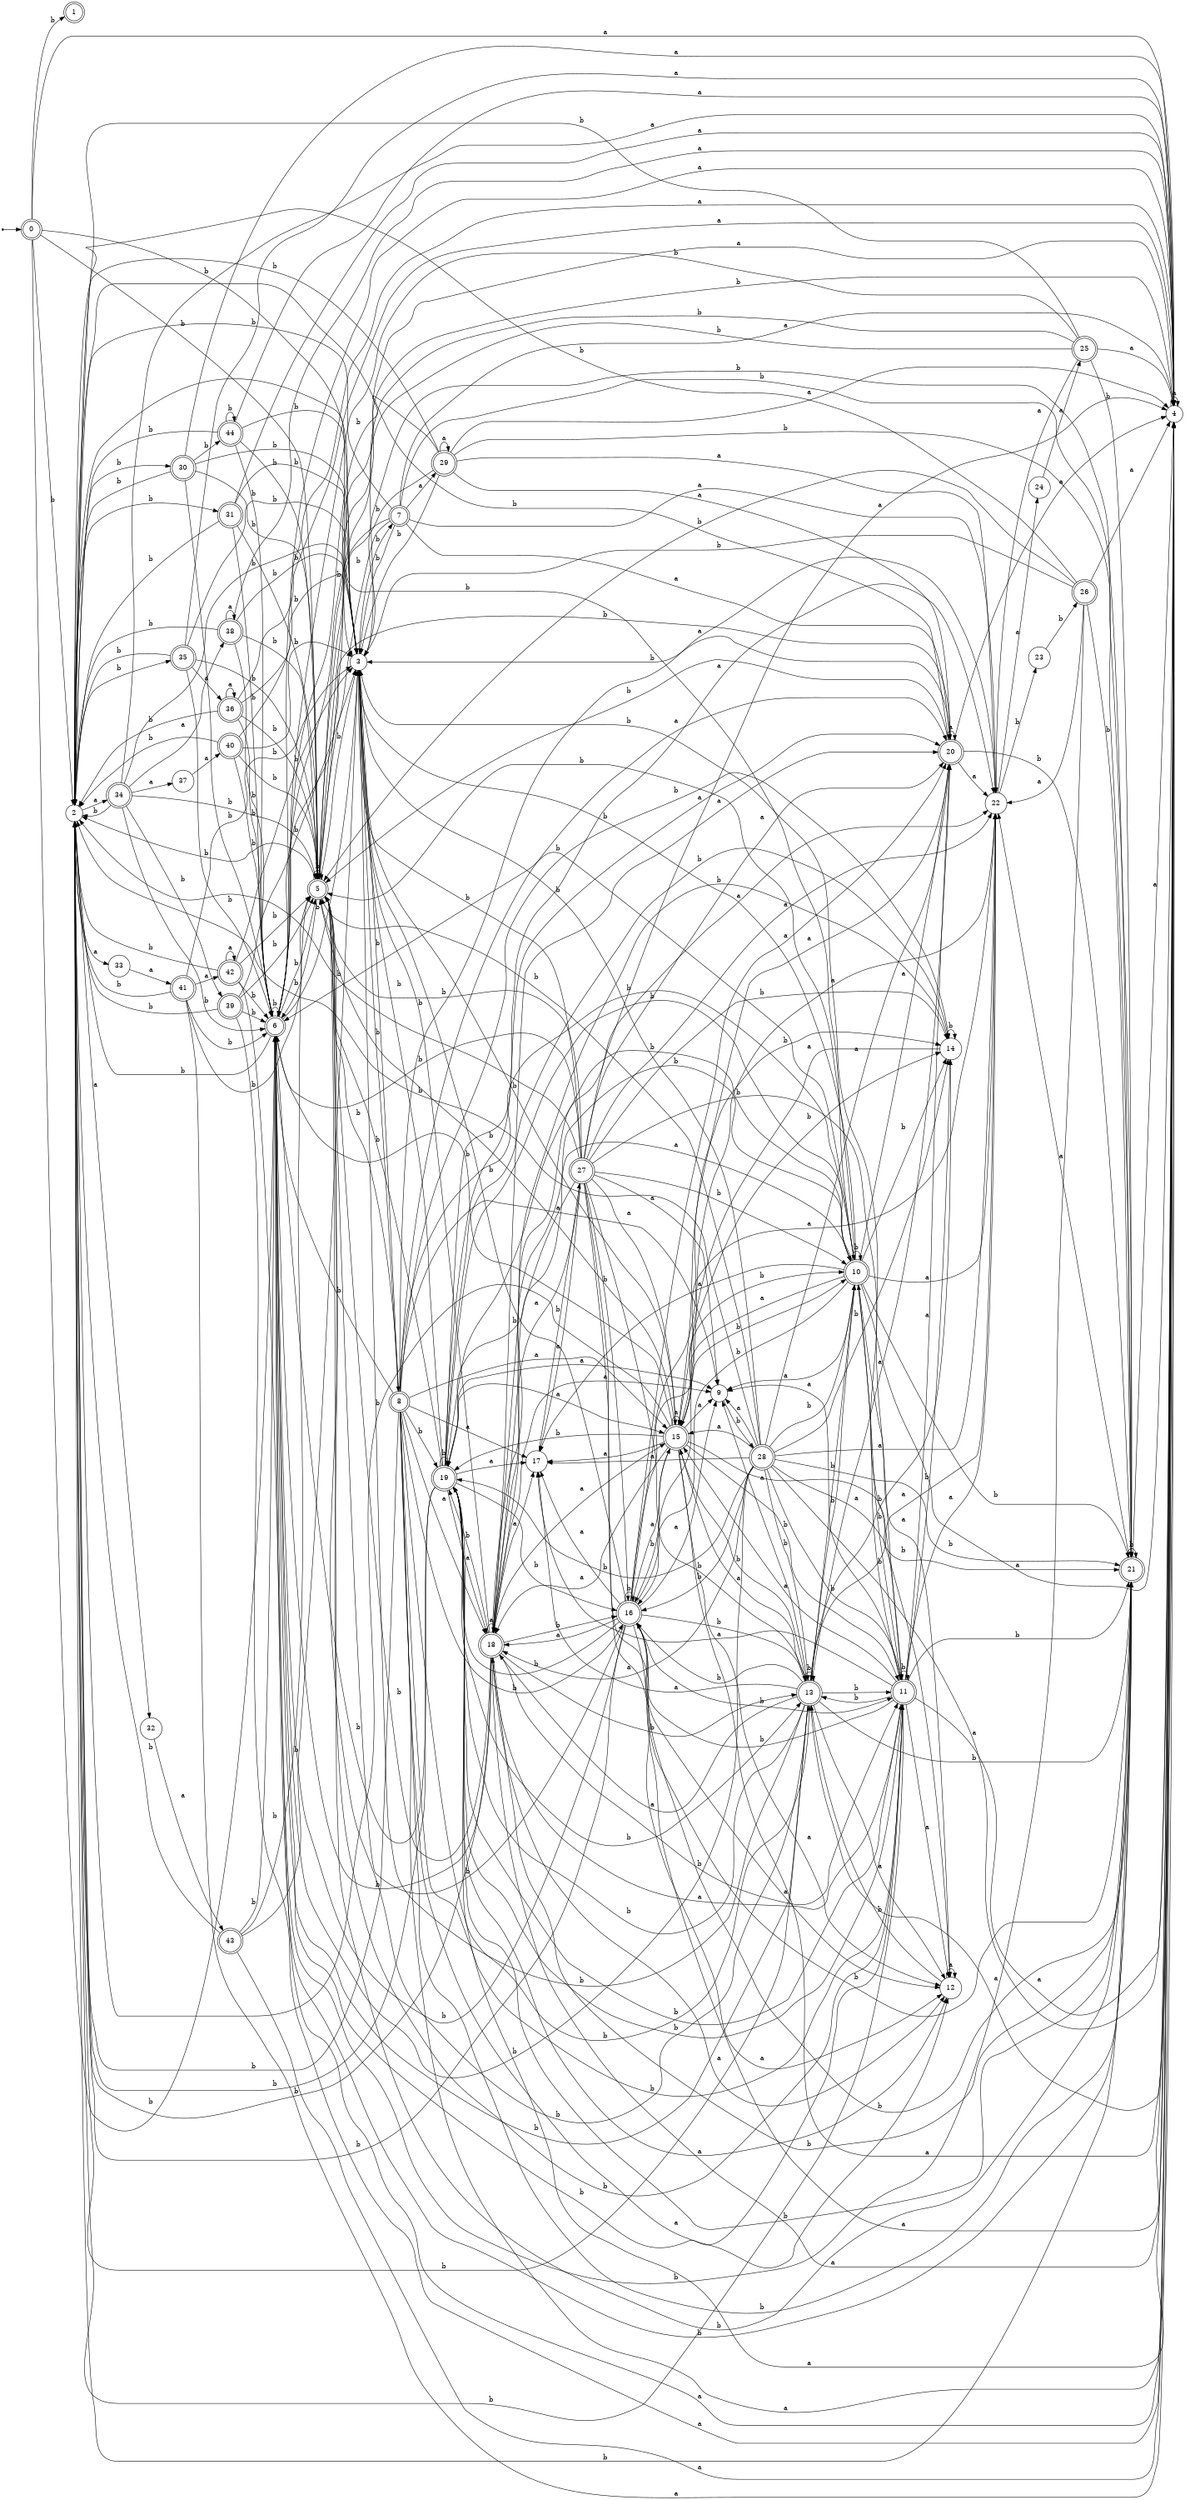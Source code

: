 digraph finite_state_machine {
rankdir=LR;
size="20,20";
node [shape = point]; "dummy0"
node [shape = doublecircle]; "0";"dummy0" -> "0";
node [shape = doublecircle]; "1";node [shape = circle]; "2";
node [shape = circle]; "3";
node [shape = circle]; "4";
node [shape = doublecircle]; "5";node [shape = doublecircle]; "6";node [shape = doublecircle]; "7";node [shape = doublecircle]; "8";node [shape = circle]; "9";
node [shape = doublecircle]; "10";node [shape = doublecircle]; "11";node [shape = circle]; "12";
node [shape = doublecircle]; "13";node [shape = circle]; "14";
node [shape = doublecircle]; "15";node [shape = doublecircle]; "16";node [shape = circle]; "17";
node [shape = doublecircle]; "18";node [shape = doublecircle]; "19";node [shape = doublecircle]; "20";node [shape = doublecircle]; "21";node [shape = circle]; "22";
node [shape = circle]; "23";
node [shape = circle]; "24";
node [shape = doublecircle]; "25";node [shape = doublecircle]; "26";node [shape = doublecircle]; "27";node [shape = doublecircle]; "28";node [shape = doublecircle]; "29";node [shape = doublecircle]; "30";node [shape = doublecircle]; "31";node [shape = circle]; "32";
node [shape = circle]; "33";
node [shape = doublecircle]; "34";node [shape = doublecircle]; "35";node [shape = doublecircle]; "36";node [shape = circle]; "37";
node [shape = doublecircle]; "38";node [shape = doublecircle]; "39";node [shape = doublecircle]; "40";node [shape = doublecircle]; "41";node [shape = doublecircle]; "42";node [shape = doublecircle]; "43";node [shape = doublecircle]; "44";"0" -> "1" [label = "b"];
 "0" -> "2" [label = "b"];
 "0" -> "3" [label = "b"];
 "0" -> "5" [label = "b"];
 "0" -> "6" [label = "b"];
 "0" -> "4" [label = "a"];
 "6" -> "2" [label = "b"];
 "6" -> "3" [label = "b"];
 "6" -> "5" [label = "b"];
 "6" -> "6" [label = "b"];
 "6" -> "4" [label = "a"];
 "5" -> "2" [label = "b"];
 "5" -> "3" [label = "b"];
 "5" -> "5" [label = "b"];
 "5" -> "6" [label = "b"];
 "5" -> "4" [label = "a"];
 "4" -> "4" [label = "a"];
 "4" -> "5" [label = "b"];
 "3" -> "8" [label = "b"];
 "3" -> "7" [label = "b"];
 "8" -> "4" [label = "a"];
 "8" -> "9" [label = "a"];
 "8" -> "12" [label = "a"];
 "8" -> "15" [label = "a"];
 "8" -> "17" [label = "a"];
 "8" -> "18" [label = "a"];
 "8" -> "20" [label = "a"];
 "8" -> "22" [label = "a"];
 "8" -> "2" [label = "b"];
 "8" -> "3" [label = "b"];
 "8" -> "5" [label = "b"];
 "8" -> "6" [label = "b"];
 "8" -> "10" [label = "b"];
 "8" -> "11" [label = "b"];
 "8" -> "13" [label = "b"];
 "8" -> "14" [label = "b"];
 "8" -> "16" [label = "b"];
 "8" -> "19" [label = "b"];
 "8" -> "21" [label = "b"];
 "22" -> "23" [label = "b"];
 "22" -> "24" [label = "a"];
 "24" -> "25" [label = "a"];
 "25" -> "4" [label = "a"];
 "25" -> "22" [label = "a"];
 "25" -> "2" [label = "b"];
 "25" -> "3" [label = "b"];
 "25" -> "5" [label = "b"];
 "25" -> "6" [label = "b"];
 "25" -> "21" [label = "b"];
 "23" -> "26" [label = "b"];
 "26" -> "4" [label = "a"];
 "26" -> "22" [label = "a"];
 "26" -> "2" [label = "b"];
 "26" -> "3" [label = "b"];
 "26" -> "5" [label = "b"];
 "26" -> "6" [label = "b"];
 "26" -> "21" [label = "b"];
 "21" -> "2" [label = "b"];
 "21" -> "3" [label = "b"];
 "21" -> "5" [label = "b"];
 "21" -> "6" [label = "b"];
 "21" -> "21" [label = "b"];
 "21" -> "4" [label = "a"];
 "21" -> "22" [label = "a"];
 "20" -> "20" [label = "a"];
 "20" -> "4" [label = "a"];
 "20" -> "22" [label = "a"];
 "20" -> "2" [label = "b"];
 "20" -> "3" [label = "b"];
 "20" -> "5" [label = "b"];
 "20" -> "6" [label = "b"];
 "20" -> "21" [label = "b"];
 "19" -> "2" [label = "b"];
 "19" -> "3" [label = "b"];
 "19" -> "5" [label = "b"];
 "19" -> "6" [label = "b"];
 "19" -> "10" [label = "b"];
 "19" -> "11" [label = "b"];
 "19" -> "13" [label = "b"];
 "19" -> "14" [label = "b"];
 "19" -> "16" [label = "b"];
 "19" -> "19" [label = "b"];
 "19" -> "21" [label = "b"];
 "19" -> "4" [label = "a"];
 "19" -> "9" [label = "a"];
 "19" -> "12" [label = "a"];
 "19" -> "15" [label = "a"];
 "19" -> "17" [label = "a"];
 "19" -> "18" [label = "a"];
 "19" -> "20" [label = "a"];
 "19" -> "22" [label = "a"];
 "18" -> "4" [label = "a"];
 "18" -> "9" [label = "a"];
 "18" -> "12" [label = "a"];
 "18" -> "15" [label = "a"];
 "18" -> "17" [label = "a"];
 "18" -> "18" [label = "a"];
 "18" -> "20" [label = "a"];
 "18" -> "22" [label = "a"];
 "18" -> "2" [label = "b"];
 "18" -> "3" [label = "b"];
 "18" -> "5" [label = "b"];
 "18" -> "6" [label = "b"];
 "18" -> "10" [label = "b"];
 "18" -> "11" [label = "b"];
 "18" -> "13" [label = "b"];
 "18" -> "14" [label = "b"];
 "18" -> "16" [label = "b"];
 "18" -> "19" [label = "b"];
 "18" -> "21" [label = "b"];
 "17" -> "27" [label = "b"];
 "27" -> "4" [label = "a"];
 "27" -> "9" [label = "a"];
 "27" -> "12" [label = "a"];
 "27" -> "15" [label = "a"];
 "27" -> "17" [label = "a"];
 "27" -> "18" [label = "a"];
 "27" -> "20" [label = "a"];
 "27" -> "22" [label = "a"];
 "27" -> "2" [label = "b"];
 "27" -> "3" [label = "b"];
 "27" -> "5" [label = "b"];
 "27" -> "6" [label = "b"];
 "27" -> "10" [label = "b"];
 "27" -> "11" [label = "b"];
 "27" -> "13" [label = "b"];
 "27" -> "14" [label = "b"];
 "27" -> "16" [label = "b"];
 "27" -> "19" [label = "b"];
 "27" -> "21" [label = "b"];
 "16" -> "2" [label = "b"];
 "16" -> "3" [label = "b"];
 "16" -> "5" [label = "b"];
 "16" -> "6" [label = "b"];
 "16" -> "10" [label = "b"];
 "16" -> "11" [label = "b"];
 "16" -> "13" [label = "b"];
 "16" -> "14" [label = "b"];
 "16" -> "16" [label = "b"];
 "16" -> "19" [label = "b"];
 "16" -> "21" [label = "b"];
 "16" -> "4" [label = "a"];
 "16" -> "9" [label = "a"];
 "16" -> "12" [label = "a"];
 "16" -> "15" [label = "a"];
 "16" -> "17" [label = "a"];
 "16" -> "18" [label = "a"];
 "16" -> "20" [label = "a"];
 "16" -> "22" [label = "a"];
 "15" -> "4" [label = "a"];
 "15" -> "9" [label = "a"];
 "15" -> "12" [label = "a"];
 "15" -> "15" [label = "a"];
 "15" -> "17" [label = "a"];
 "15" -> "18" [label = "a"];
 "15" -> "20" [label = "a"];
 "15" -> "22" [label = "a"];
 "15" -> "2" [label = "b"];
 "15" -> "3" [label = "b"];
 "15" -> "5" [label = "b"];
 "15" -> "6" [label = "b"];
 "15" -> "10" [label = "b"];
 "15" -> "11" [label = "b"];
 "15" -> "13" [label = "b"];
 "15" -> "14" [label = "b"];
 "15" -> "16" [label = "b"];
 "15" -> "19" [label = "b"];
 "15" -> "21" [label = "b"];
 "14" -> "14" [label = "b"];
 "14" -> "15" [label = "a"];
 "13" -> "2" [label = "b"];
 "13" -> "3" [label = "b"];
 "13" -> "5" [label = "b"];
 "13" -> "6" [label = "b"];
 "13" -> "10" [label = "b"];
 "13" -> "11" [label = "b"];
 "13" -> "13" [label = "b"];
 "13" -> "14" [label = "b"];
 "13" -> "16" [label = "b"];
 "13" -> "19" [label = "b"];
 "13" -> "21" [label = "b"];
 "13" -> "4" [label = "a"];
 "13" -> "9" [label = "a"];
 "13" -> "12" [label = "a"];
 "13" -> "15" [label = "a"];
 "13" -> "17" [label = "a"];
 "13" -> "18" [label = "a"];
 "13" -> "20" [label = "a"];
 "13" -> "22" [label = "a"];
 "12" -> "12" [label = "a"];
 "12" -> "13" [label = "b"];
 "11" -> "2" [label = "b"];
 "11" -> "3" [label = "b"];
 "11" -> "5" [label = "b"];
 "11" -> "6" [label = "b"];
 "11" -> "10" [label = "b"];
 "11" -> "11" [label = "b"];
 "11" -> "13" [label = "b"];
 "11" -> "14" [label = "b"];
 "11" -> "16" [label = "b"];
 "11" -> "19" [label = "b"];
 "11" -> "21" [label = "b"];
 "11" -> "4" [label = "a"];
 "11" -> "9" [label = "a"];
 "11" -> "12" [label = "a"];
 "11" -> "15" [label = "a"];
 "11" -> "17" [label = "a"];
 "11" -> "18" [label = "a"];
 "11" -> "20" [label = "a"];
 "11" -> "22" [label = "a"];
 "10" -> "2" [label = "b"];
 "10" -> "3" [label = "b"];
 "10" -> "5" [label = "b"];
 "10" -> "6" [label = "b"];
 "10" -> "10" [label = "b"];
 "10" -> "11" [label = "b"];
 "10" -> "13" [label = "b"];
 "10" -> "14" [label = "b"];
 "10" -> "16" [label = "b"];
 "10" -> "19" [label = "b"];
 "10" -> "21" [label = "b"];
 "10" -> "4" [label = "a"];
 "10" -> "9" [label = "a"];
 "10" -> "12" [label = "a"];
 "10" -> "15" [label = "a"];
 "10" -> "17" [label = "a"];
 "10" -> "18" [label = "a"];
 "10" -> "20" [label = "a"];
 "10" -> "22" [label = "a"];
 "9" -> "28" [label = "b"];
 "28" -> "4" [label = "a"];
 "28" -> "9" [label = "a"];
 "28" -> "12" [label = "a"];
 "28" -> "15" [label = "a"];
 "28" -> "17" [label = "a"];
 "28" -> "18" [label = "a"];
 "28" -> "20" [label = "a"];
 "28" -> "22" [label = "a"];
 "28" -> "2" [label = "b"];
 "28" -> "3" [label = "b"];
 "28" -> "5" [label = "b"];
 "28" -> "6" [label = "b"];
 "28" -> "10" [label = "b"];
 "28" -> "11" [label = "b"];
 "28" -> "13" [label = "b"];
 "28" -> "14" [label = "b"];
 "28" -> "16" [label = "b"];
 "28" -> "19" [label = "b"];
 "28" -> "21" [label = "b"];
 "7" -> "4" [label = "a"];
 "7" -> "20" [label = "a"];
 "7" -> "29" [label = "a"];
 "7" -> "22" [label = "a"];
 "7" -> "2" [label = "b"];
 "7" -> "3" [label = "b"];
 "7" -> "5" [label = "b"];
 "7" -> "6" [label = "b"];
 "7" -> "21" [label = "b"];
 "29" -> "4" [label = "a"];
 "29" -> "20" [label = "a"];
 "29" -> "29" [label = "a"];
 "29" -> "22" [label = "a"];
 "29" -> "2" [label = "b"];
 "29" -> "3" [label = "b"];
 "29" -> "5" [label = "b"];
 "29" -> "6" [label = "b"];
 "29" -> "21" [label = "b"];
 "2" -> "35" [label = "b"];
 "2" -> "30" [label = "b"];
 "2" -> "31" [label = "b"];
 "2" -> "32" [label = "a"];
 "2" -> "33" [label = "a"];
 "2" -> "34" [label = "a"];
 "35" -> "36" [label = "a"];
 "35" -> "4" [label = "a"];
 "35" -> "2" [label = "b"];
 "35" -> "3" [label = "b"];
 "35" -> "5" [label = "b"];
 "35" -> "6" [label = "b"];
 "36" -> "36" [label = "a"];
 "36" -> "4" [label = "a"];
 "36" -> "2" [label = "b"];
 "36" -> "3" [label = "b"];
 "36" -> "5" [label = "b"];
 "36" -> "6" [label = "b"];
 "34" -> "4" [label = "a"];
 "34" -> "37" [label = "a"];
 "34" -> "38" [label = "a"];
 "34" -> "2" [label = "b"];
 "34" -> "3" [label = "b"];
 "34" -> "5" [label = "b"];
 "34" -> "6" [label = "b"];
 "34" -> "39" [label = "b"];
 "39" -> "2" [label = "b"];
 "39" -> "3" [label = "b"];
 "39" -> "5" [label = "b"];
 "39" -> "6" [label = "b"];
 "39" -> "4" [label = "a"];
 "38" -> "4" [label = "a"];
 "38" -> "38" [label = "a"];
 "38" -> "2" [label = "b"];
 "38" -> "3" [label = "b"];
 "38" -> "5" [label = "b"];
 "38" -> "6" [label = "b"];
 "37" -> "40" [label = "a"];
 "40" -> "2" [label = "b"];
 "40" -> "3" [label = "b"];
 "40" -> "5" [label = "b"];
 "40" -> "6" [label = "b"];
 "40" -> "4" [label = "a"];
 "33" -> "41" [label = "a"];
 "41" -> "42" [label = "a"];
 "41" -> "4" [label = "a"];
 "41" -> "2" [label = "b"];
 "41" -> "3" [label = "b"];
 "41" -> "5" [label = "b"];
 "41" -> "6" [label = "b"];
 "42" -> "42" [label = "a"];
 "42" -> "4" [label = "a"];
 "42" -> "2" [label = "b"];
 "42" -> "3" [label = "b"];
 "42" -> "5" [label = "b"];
 "42" -> "6" [label = "b"];
 "32" -> "43" [label = "a"];
 "43" -> "2" [label = "b"];
 "43" -> "3" [label = "b"];
 "43" -> "5" [label = "b"];
 "43" -> "6" [label = "b"];
 "43" -> "4" [label = "a"];
 "31" -> "2" [label = "b"];
 "31" -> "3" [label = "b"];
 "31" -> "5" [label = "b"];
 "31" -> "6" [label = "b"];
 "31" -> "4" [label = "a"];
 "30" -> "2" [label = "b"];
 "30" -> "3" [label = "b"];
 "30" -> "5" [label = "b"];
 "30" -> "6" [label = "b"];
 "30" -> "44" [label = "b"];
 "30" -> "4" [label = "a"];
 "44" -> "2" [label = "b"];
 "44" -> "3" [label = "b"];
 "44" -> "5" [label = "b"];
 "44" -> "6" [label = "b"];
 "44" -> "44" [label = "b"];
 "44" -> "4" [label = "a"];
 }

